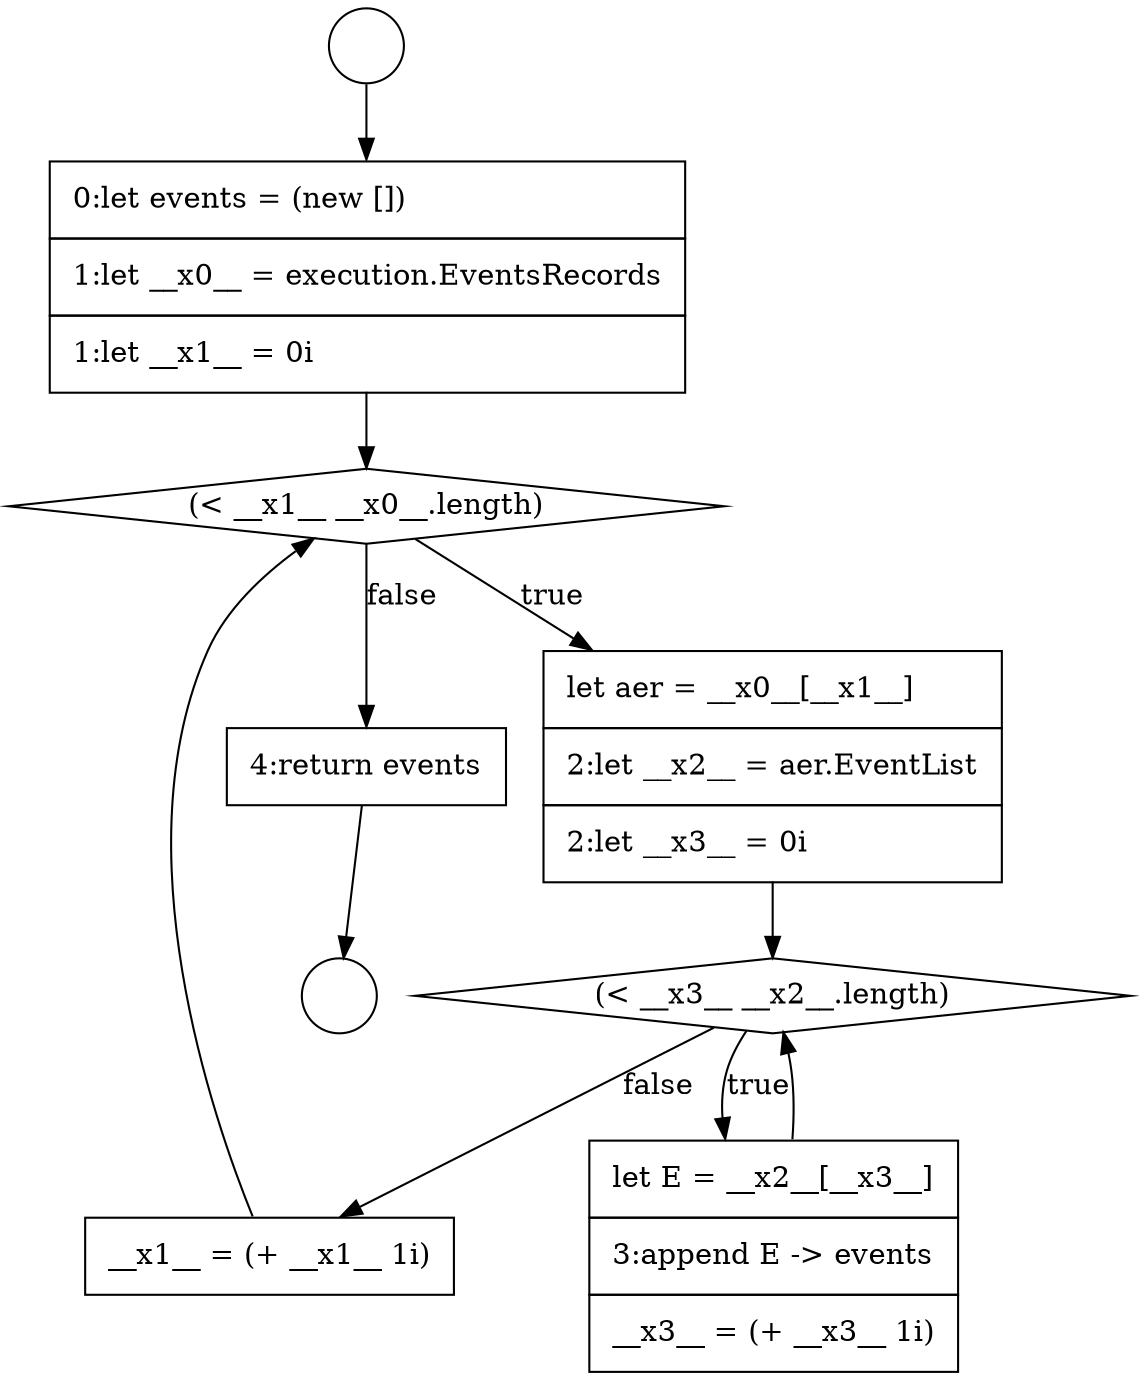 digraph {
  node18336 [shape=circle label=" " color="black" fillcolor="white" style=filled]
  node18343 [shape=none, margin=0, label=<<font color="black">
    <table border="0" cellborder="1" cellspacing="0" cellpadding="10">
      <tr><td align="left">__x1__ = (+ __x1__ 1i)</td></tr>
    </table>
  </font>> color="black" fillcolor="white" style=filled]
  node18344 [shape=none, margin=0, label=<<font color="black">
    <table border="0" cellborder="1" cellspacing="0" cellpadding="10">
      <tr><td align="left">4:return events</td></tr>
    </table>
  </font>> color="black" fillcolor="white" style=filled]
  node18340 [shape=none, margin=0, label=<<font color="black">
    <table border="0" cellborder="1" cellspacing="0" cellpadding="10">
      <tr><td align="left">let aer = __x0__[__x1__]</td></tr>
      <tr><td align="left">2:let __x2__ = aer.EventList</td></tr>
      <tr><td align="left">2:let __x3__ = 0i</td></tr>
    </table>
  </font>> color="black" fillcolor="white" style=filled]
  node18338 [shape=none, margin=0, label=<<font color="black">
    <table border="0" cellborder="1" cellspacing="0" cellpadding="10">
      <tr><td align="left">0:let events = (new [])</td></tr>
      <tr><td align="left">1:let __x0__ = execution.EventsRecords</td></tr>
      <tr><td align="left">1:let __x1__ = 0i</td></tr>
    </table>
  </font>> color="black" fillcolor="white" style=filled]
  node18337 [shape=circle label=" " color="black" fillcolor="white" style=filled]
  node18342 [shape=none, margin=0, label=<<font color="black">
    <table border="0" cellborder="1" cellspacing="0" cellpadding="10">
      <tr><td align="left">let E = __x2__[__x3__]</td></tr>
      <tr><td align="left">3:append E -&gt; events</td></tr>
      <tr><td align="left">__x3__ = (+ __x3__ 1i)</td></tr>
    </table>
  </font>> color="black" fillcolor="white" style=filled]
  node18341 [shape=diamond, label=<<font color="black">(&lt; __x3__ __x2__.length)</font>> color="black" fillcolor="white" style=filled]
  node18339 [shape=diamond, label=<<font color="black">(&lt; __x1__ __x0__.length)</font>> color="black" fillcolor="white" style=filled]
  node18341 -> node18342 [label=<<font color="black">true</font>> color="black"]
  node18341 -> node18343 [label=<<font color="black">false</font>> color="black"]
  node18339 -> node18340 [label=<<font color="black">true</font>> color="black"]
  node18339 -> node18344 [label=<<font color="black">false</font>> color="black"]
  node18338 -> node18339 [ color="black"]
  node18344 -> node18337 [ color="black"]
  node18340 -> node18341 [ color="black"]
  node18343 -> node18339 [ color="black"]
  node18342 -> node18341 [ color="black"]
  node18336 -> node18338 [ color="black"]
}
